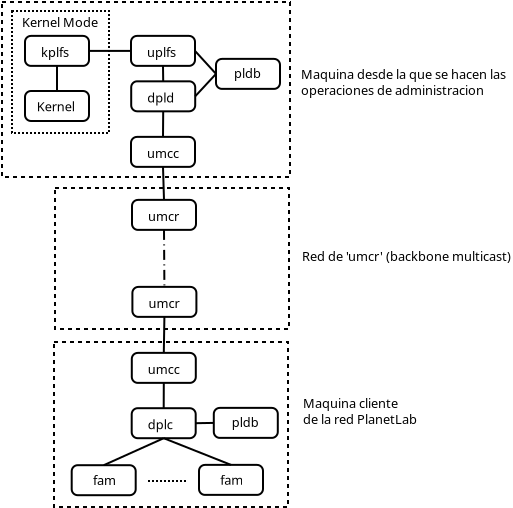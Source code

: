 <?xml version="1.0" encoding="UTF-8"?>
<dia:diagram xmlns:dia="http://www.lysator.liu.se/~alla/dia/">
  <dia:layer name="Fons" visible="true">
    <dia:object type="Standard - Box" version="0" id="O0">
      <dia:attribute name="obj_pos">
        <dia:point val="-2.1,26.15"/>
      </dia:attribute>
      <dia:attribute name="obj_bb">
        <dia:rectangle val="-2.15,26.1;9.65,33.25"/>
      </dia:attribute>
      <dia:attribute name="elem_corner">
        <dia:point val="-2.1,26.15"/>
      </dia:attribute>
      <dia:attribute name="elem_width">
        <dia:real val="11.7"/>
      </dia:attribute>
      <dia:attribute name="elem_height">
        <dia:real val="7.05"/>
      </dia:attribute>
      <dia:attribute name="show_background">
        <dia:boolean val="false"/>
      </dia:attribute>
      <dia:attribute name="line_style">
        <dia:enum val="1"/>
      </dia:attribute>
      <dia:attribute name="dashlength">
        <dia:real val="0.2"/>
      </dia:attribute>
    </dia:object>
    <dia:object type="Standard - Box" version="0" id="O1">
      <dia:attribute name="obj_pos">
        <dia:point val="-2.15,33.85"/>
      </dia:attribute>
      <dia:attribute name="obj_bb">
        <dia:rectangle val="-2.2,33.8;9.6,42.15"/>
      </dia:attribute>
      <dia:attribute name="elem_corner">
        <dia:point val="-2.15,33.85"/>
      </dia:attribute>
      <dia:attribute name="elem_width">
        <dia:real val="11.7"/>
      </dia:attribute>
      <dia:attribute name="elem_height">
        <dia:real val="8.25"/>
      </dia:attribute>
      <dia:attribute name="show_background">
        <dia:boolean val="false"/>
      </dia:attribute>
      <dia:attribute name="line_style">
        <dia:enum val="1"/>
      </dia:attribute>
      <dia:attribute name="dashlength">
        <dia:real val="0.2"/>
      </dia:attribute>
    </dia:object>
    <dia:object type="Standard - Box" version="0" id="O2">
      <dia:attribute name="obj_pos">
        <dia:point val="-4.75,16.85"/>
      </dia:attribute>
      <dia:attribute name="obj_bb">
        <dia:rectangle val="-4.8,16.8;9.7,25.65"/>
      </dia:attribute>
      <dia:attribute name="elem_corner">
        <dia:point val="-4.75,16.85"/>
      </dia:attribute>
      <dia:attribute name="elem_width">
        <dia:real val="14.4"/>
      </dia:attribute>
      <dia:attribute name="elem_height">
        <dia:real val="8.75"/>
      </dia:attribute>
      <dia:attribute name="show_background">
        <dia:boolean val="false"/>
      </dia:attribute>
      <dia:attribute name="line_style">
        <dia:enum val="1"/>
      </dia:attribute>
      <dia:attribute name="dashlength">
        <dia:real val="0.2"/>
      </dia:attribute>
    </dia:object>
    <dia:group>
      <dia:object type="Standard - Box" version="0" id="O3">
        <dia:attribute name="obj_pos">
          <dia:point val="-3.6,21.3"/>
        </dia:attribute>
        <dia:attribute name="obj_bb">
          <dia:rectangle val="-3.65,21.25;-0.35,22.85"/>
        </dia:attribute>
        <dia:attribute name="elem_corner">
          <dia:point val="-3.6,21.3"/>
        </dia:attribute>
        <dia:attribute name="elem_width">
          <dia:real val="3.2"/>
        </dia:attribute>
        <dia:attribute name="elem_height">
          <dia:real val="1.5"/>
        </dia:attribute>
        <dia:attribute name="show_background">
          <dia:boolean val="false"/>
        </dia:attribute>
        <dia:attribute name="corner_radius">
          <dia:real val="0.3"/>
        </dia:attribute>
      </dia:object>
      <dia:object type="Standard - Text" version="0" id="O4">
        <dia:attribute name="obj_pos">
          <dia:point val="-3.012,22.312"/>
        </dia:attribute>
        <dia:attribute name="obj_bb">
          <dia:rectangle val="-3.012,21.662;-1.012,22.612"/>
        </dia:attribute>
        <dia:attribute name="text">
          <dia:composite type="text">
            <dia:attribute name="string">
              <dia:string>#Kernel#</dia:string>
            </dia:attribute>
            <dia:attribute name="font">
              <dia:font family="sans" style="0" name="Helvetica"/>
            </dia:attribute>
            <dia:attribute name="height">
              <dia:real val="0.8"/>
            </dia:attribute>
            <dia:attribute name="pos">
              <dia:point val="-3.012,22.312"/>
            </dia:attribute>
            <dia:attribute name="color">
              <dia:color val="#000000"/>
            </dia:attribute>
            <dia:attribute name="alignment">
              <dia:enum val="0"/>
            </dia:attribute>
          </dia:composite>
        </dia:attribute>
      </dia:object>
    </dia:group>
    <dia:group>
      <dia:object type="Standard - Box" version="0" id="O5">
        <dia:attribute name="obj_pos">
          <dia:point val="-3.6,18.545"/>
        </dia:attribute>
        <dia:attribute name="obj_bb">
          <dia:rectangle val="-3.65,18.495;-0.35,20.095"/>
        </dia:attribute>
        <dia:attribute name="elem_corner">
          <dia:point val="-3.6,18.545"/>
        </dia:attribute>
        <dia:attribute name="elem_width">
          <dia:real val="3.2"/>
        </dia:attribute>
        <dia:attribute name="elem_height">
          <dia:real val="1.5"/>
        </dia:attribute>
        <dia:attribute name="show_background">
          <dia:boolean val="false"/>
        </dia:attribute>
        <dia:attribute name="corner_radius">
          <dia:real val="0.3"/>
        </dia:attribute>
      </dia:object>
      <dia:object type="Standard - Text" version="0" id="O6">
        <dia:attribute name="obj_pos">
          <dia:point val="-2.8,19.6"/>
        </dia:attribute>
        <dia:attribute name="obj_bb">
          <dia:rectangle val="-2.8,18.95;-1.35,19.9"/>
        </dia:attribute>
        <dia:attribute name="text">
          <dia:composite type="text">
            <dia:attribute name="string">
              <dia:string>#kplfs#</dia:string>
            </dia:attribute>
            <dia:attribute name="font">
              <dia:font family="sans" style="0" name="Helvetica"/>
            </dia:attribute>
            <dia:attribute name="height">
              <dia:real val="0.8"/>
            </dia:attribute>
            <dia:attribute name="pos">
              <dia:point val="-2.8,19.6"/>
            </dia:attribute>
            <dia:attribute name="color">
              <dia:color val="#000000"/>
            </dia:attribute>
            <dia:attribute name="alignment">
              <dia:enum val="0"/>
            </dia:attribute>
          </dia:composite>
        </dia:attribute>
      </dia:object>
    </dia:group>
    <dia:group>
      <dia:object type="Standard - Box" version="0" id="O7">
        <dia:attribute name="obj_pos">
          <dia:point val="1.7,18.545"/>
        </dia:attribute>
        <dia:attribute name="obj_bb">
          <dia:rectangle val="1.65,18.495;4.95,20.095"/>
        </dia:attribute>
        <dia:attribute name="elem_corner">
          <dia:point val="1.7,18.545"/>
        </dia:attribute>
        <dia:attribute name="elem_width">
          <dia:real val="3.2"/>
        </dia:attribute>
        <dia:attribute name="elem_height">
          <dia:real val="1.5"/>
        </dia:attribute>
        <dia:attribute name="show_background">
          <dia:boolean val="false"/>
        </dia:attribute>
        <dia:attribute name="corner_radius">
          <dia:real val="0.3"/>
        </dia:attribute>
      </dia:object>
      <dia:object type="Standard - Text" version="0" id="O8">
        <dia:attribute name="obj_pos">
          <dia:point val="2.5,19.6"/>
        </dia:attribute>
        <dia:attribute name="obj_bb">
          <dia:rectangle val="2.5,18.95;4.0,19.9"/>
        </dia:attribute>
        <dia:attribute name="text">
          <dia:composite type="text">
            <dia:attribute name="string">
              <dia:string>#uplfs#</dia:string>
            </dia:attribute>
            <dia:attribute name="font">
              <dia:font family="sans" style="0" name="Helvetica"/>
            </dia:attribute>
            <dia:attribute name="height">
              <dia:real val="0.8"/>
            </dia:attribute>
            <dia:attribute name="pos">
              <dia:point val="2.5,19.6"/>
            </dia:attribute>
            <dia:attribute name="color">
              <dia:color val="#000000"/>
            </dia:attribute>
            <dia:attribute name="alignment">
              <dia:enum val="0"/>
            </dia:attribute>
          </dia:composite>
        </dia:attribute>
      </dia:object>
    </dia:group>
    <dia:group>
      <dia:object type="Standard - Box" version="0" id="O9">
        <dia:attribute name="obj_pos">
          <dia:point val="1.7,23.595"/>
        </dia:attribute>
        <dia:attribute name="obj_bb">
          <dia:rectangle val="1.65,23.545;4.95,25.145"/>
        </dia:attribute>
        <dia:attribute name="elem_corner">
          <dia:point val="1.7,23.595"/>
        </dia:attribute>
        <dia:attribute name="elem_width">
          <dia:real val="3.2"/>
        </dia:attribute>
        <dia:attribute name="elem_height">
          <dia:real val="1.5"/>
        </dia:attribute>
        <dia:attribute name="show_background">
          <dia:boolean val="false"/>
        </dia:attribute>
        <dia:attribute name="corner_radius">
          <dia:real val="0.3"/>
        </dia:attribute>
      </dia:object>
      <dia:object type="Standard - Text" version="0" id="O10">
        <dia:attribute name="obj_pos">
          <dia:point val="2.5,24.65"/>
        </dia:attribute>
        <dia:attribute name="obj_bb">
          <dia:rectangle val="2.5,24;4.05,24.95"/>
        </dia:attribute>
        <dia:attribute name="text">
          <dia:composite type="text">
            <dia:attribute name="string">
              <dia:string>#umcc#</dia:string>
            </dia:attribute>
            <dia:attribute name="font">
              <dia:font family="sans" style="0" name="Helvetica"/>
            </dia:attribute>
            <dia:attribute name="height">
              <dia:real val="0.8"/>
            </dia:attribute>
            <dia:attribute name="pos">
              <dia:point val="2.5,24.65"/>
            </dia:attribute>
            <dia:attribute name="color">
              <dia:color val="#000000"/>
            </dia:attribute>
            <dia:attribute name="alignment">
              <dia:enum val="0"/>
            </dia:attribute>
          </dia:composite>
        </dia:attribute>
      </dia:object>
    </dia:group>
    <dia:group>
      <dia:object type="Standard - Box" version="0" id="O11">
        <dia:attribute name="obj_pos">
          <dia:point val="5.95,19.695"/>
        </dia:attribute>
        <dia:attribute name="obj_bb">
          <dia:rectangle val="5.9,19.645;9.2,21.245"/>
        </dia:attribute>
        <dia:attribute name="elem_corner">
          <dia:point val="5.95,19.695"/>
        </dia:attribute>
        <dia:attribute name="elem_width">
          <dia:real val="3.2"/>
        </dia:attribute>
        <dia:attribute name="elem_height">
          <dia:real val="1.5"/>
        </dia:attribute>
        <dia:attribute name="show_background">
          <dia:boolean val="false"/>
        </dia:attribute>
        <dia:attribute name="corner_radius">
          <dia:real val="0.3"/>
        </dia:attribute>
      </dia:object>
      <dia:object type="Standard - Text" version="0" id="O12">
        <dia:attribute name="obj_pos">
          <dia:point val="6.85,20.65"/>
        </dia:attribute>
        <dia:attribute name="obj_bb">
          <dia:rectangle val="6.85,20;8.2,20.95"/>
        </dia:attribute>
        <dia:attribute name="text">
          <dia:composite type="text">
            <dia:attribute name="string">
              <dia:string>#pldb#</dia:string>
            </dia:attribute>
            <dia:attribute name="font">
              <dia:font family="sans" style="0" name="Helvetica"/>
            </dia:attribute>
            <dia:attribute name="height">
              <dia:real val="0.8"/>
            </dia:attribute>
            <dia:attribute name="pos">
              <dia:point val="6.85,20.65"/>
            </dia:attribute>
            <dia:attribute name="color">
              <dia:color val="#000000"/>
            </dia:attribute>
            <dia:attribute name="alignment">
              <dia:enum val="0"/>
            </dia:attribute>
          </dia:composite>
        </dia:attribute>
      </dia:object>
    </dia:group>
    <dia:group>
      <dia:object type="Standard - Box" version="0" id="O13">
        <dia:attribute name="obj_pos">
          <dia:point val="1.75,26.745"/>
        </dia:attribute>
        <dia:attribute name="obj_bb">
          <dia:rectangle val="1.7,26.695;5.0,28.295"/>
        </dia:attribute>
        <dia:attribute name="elem_corner">
          <dia:point val="1.75,26.745"/>
        </dia:attribute>
        <dia:attribute name="elem_width">
          <dia:real val="3.2"/>
        </dia:attribute>
        <dia:attribute name="elem_height">
          <dia:real val="1.5"/>
        </dia:attribute>
        <dia:attribute name="show_background">
          <dia:boolean val="false"/>
        </dia:attribute>
        <dia:attribute name="corner_radius">
          <dia:real val="0.3"/>
        </dia:attribute>
      </dia:object>
      <dia:object type="Standard - Text" version="0" id="O14">
        <dia:attribute name="obj_pos">
          <dia:point val="2.55,27.8"/>
        </dia:attribute>
        <dia:attribute name="obj_bb">
          <dia:rectangle val="2.55,27.15;4.05,28.1"/>
        </dia:attribute>
        <dia:attribute name="text">
          <dia:composite type="text">
            <dia:attribute name="string">
              <dia:string>#umcr#</dia:string>
            </dia:attribute>
            <dia:attribute name="font">
              <dia:font family="sans" style="0" name="Helvetica"/>
            </dia:attribute>
            <dia:attribute name="height">
              <dia:real val="0.8"/>
            </dia:attribute>
            <dia:attribute name="pos">
              <dia:point val="2.55,27.8"/>
            </dia:attribute>
            <dia:attribute name="color">
              <dia:color val="#000000"/>
            </dia:attribute>
            <dia:attribute name="alignment">
              <dia:enum val="0"/>
            </dia:attribute>
          </dia:composite>
        </dia:attribute>
      </dia:object>
    </dia:group>
    <dia:group>
      <dia:object type="Standard - Box" version="0" id="O15">
        <dia:attribute name="obj_pos">
          <dia:point val="1.77,31.095"/>
        </dia:attribute>
        <dia:attribute name="obj_bb">
          <dia:rectangle val="1.72,31.045;5.02,32.645"/>
        </dia:attribute>
        <dia:attribute name="elem_corner">
          <dia:point val="1.77,31.095"/>
        </dia:attribute>
        <dia:attribute name="elem_width">
          <dia:real val="3.2"/>
        </dia:attribute>
        <dia:attribute name="elem_height">
          <dia:real val="1.5"/>
        </dia:attribute>
        <dia:attribute name="show_background">
          <dia:boolean val="false"/>
        </dia:attribute>
        <dia:attribute name="corner_radius">
          <dia:real val="0.3"/>
        </dia:attribute>
      </dia:object>
      <dia:object type="Standard - Text" version="0" id="O16">
        <dia:attribute name="obj_pos">
          <dia:point val="2.57,32.15"/>
        </dia:attribute>
        <dia:attribute name="obj_bb">
          <dia:rectangle val="2.57,31.5;4.07,32.45"/>
        </dia:attribute>
        <dia:attribute name="text">
          <dia:composite type="text">
            <dia:attribute name="string">
              <dia:string>#umcr#</dia:string>
            </dia:attribute>
            <dia:attribute name="font">
              <dia:font family="sans" style="0" name="Helvetica"/>
            </dia:attribute>
            <dia:attribute name="height">
              <dia:real val="0.8"/>
            </dia:attribute>
            <dia:attribute name="pos">
              <dia:point val="2.57,32.15"/>
            </dia:attribute>
            <dia:attribute name="color">
              <dia:color val="#000000"/>
            </dia:attribute>
            <dia:attribute name="alignment">
              <dia:enum val="0"/>
            </dia:attribute>
          </dia:composite>
        </dia:attribute>
      </dia:object>
    </dia:group>
    <dia:object type="Standard - Box" version="0" id="O17">
      <dia:attribute name="obj_pos">
        <dia:point val="-4.25,17.3"/>
      </dia:attribute>
      <dia:attribute name="obj_bb">
        <dia:rectangle val="-4.3,17.25;0.65,23.45"/>
      </dia:attribute>
      <dia:attribute name="elem_corner">
        <dia:point val="-4.25,17.3"/>
      </dia:attribute>
      <dia:attribute name="elem_width">
        <dia:real val="4.85"/>
      </dia:attribute>
      <dia:attribute name="elem_height">
        <dia:real val="6.1"/>
      </dia:attribute>
      <dia:attribute name="show_background">
        <dia:boolean val="false"/>
      </dia:attribute>
      <dia:attribute name="line_style">
        <dia:enum val="4"/>
      </dia:attribute>
    </dia:object>
    <dia:object type="Standard - Text" version="0" id="O18">
      <dia:attribute name="obj_pos">
        <dia:point val="-3.75,18.1"/>
      </dia:attribute>
      <dia:attribute name="obj_bb">
        <dia:rectangle val="-3.75,17.45;0.15,18.4"/>
      </dia:attribute>
      <dia:attribute name="text">
        <dia:composite type="text">
          <dia:attribute name="string">
            <dia:string>#Kernel Mode#</dia:string>
          </dia:attribute>
          <dia:attribute name="font">
            <dia:font family="sans" style="0" name="Helvetica"/>
          </dia:attribute>
          <dia:attribute name="height">
            <dia:real val="0.8"/>
          </dia:attribute>
          <dia:attribute name="pos">
            <dia:point val="-3.75,18.1"/>
          </dia:attribute>
          <dia:attribute name="color">
            <dia:color val="#000000"/>
          </dia:attribute>
          <dia:attribute name="alignment">
            <dia:enum val="0"/>
          </dia:attribute>
        </dia:composite>
      </dia:attribute>
    </dia:object>
    <dia:object type="Standard - Line" version="0" id="O19">
      <dia:attribute name="obj_pos">
        <dia:point val="-0.4,19.295"/>
      </dia:attribute>
      <dia:attribute name="obj_bb">
        <dia:rectangle val="-0.45,19.245;1.75,19.345"/>
      </dia:attribute>
      <dia:attribute name="conn_endpoints">
        <dia:point val="-0.4,19.295"/>
        <dia:point val="1.7,19.295"/>
      </dia:attribute>
      <dia:attribute name="numcp">
        <dia:int val="1"/>
      </dia:attribute>
      <dia:connections>
        <dia:connection handle="0" to="O5" connection="4"/>
        <dia:connection handle="1" to="O7" connection="3"/>
      </dia:connections>
    </dia:object>
    <dia:object type="Standard - Line" version="0" id="O20">
      <dia:attribute name="obj_pos">
        <dia:point val="3.3,20.045"/>
      </dia:attribute>
      <dia:attribute name="obj_bb">
        <dia:rectangle val="3.249,19.994;3.361,20.866"/>
      </dia:attribute>
      <dia:attribute name="conn_endpoints">
        <dia:point val="3.3,20.045"/>
        <dia:point val="3.31,20.815"/>
      </dia:attribute>
      <dia:attribute name="numcp">
        <dia:int val="1"/>
      </dia:attribute>
      <dia:connections>
        <dia:connection handle="0" to="O7" connection="6"/>
        <dia:connection handle="1" to="O45" connection="1"/>
      </dia:connections>
    </dia:object>
    <dia:object type="Standard - Line" version="0" id="O21">
      <dia:attribute name="obj_pos">
        <dia:point val="5.95,20.445"/>
      </dia:attribute>
      <dia:attribute name="obj_bb">
        <dia:rectangle val="4.839,20.374;6.021,21.636"/>
      </dia:attribute>
      <dia:attribute name="conn_endpoints">
        <dia:point val="5.95,20.445"/>
        <dia:point val="4.91,21.565"/>
      </dia:attribute>
      <dia:attribute name="numcp">
        <dia:int val="1"/>
      </dia:attribute>
      <dia:connections>
        <dia:connection handle="0" to="O11" connection="3"/>
        <dia:connection handle="1" to="O45" connection="4"/>
      </dia:connections>
    </dia:object>
    <dia:object type="Standard - Line" version="0" id="O22">
      <dia:attribute name="obj_pos">
        <dia:point val="3.3,25.095"/>
      </dia:attribute>
      <dia:attribute name="obj_bb">
        <dia:rectangle val="3.249,25.044;3.402,26.797"/>
      </dia:attribute>
      <dia:attribute name="conn_endpoints">
        <dia:point val="3.3,25.095"/>
        <dia:point val="3.35,26.745"/>
      </dia:attribute>
      <dia:attribute name="numcp">
        <dia:int val="1"/>
      </dia:attribute>
      <dia:connections>
        <dia:connection handle="0" to="O9" connection="6"/>
        <dia:connection handle="1" to="O13" connection="1"/>
      </dia:connections>
    </dia:object>
    <dia:group>
      <dia:object type="Standard - Box" version="0" id="O23">
        <dia:attribute name="obj_pos">
          <dia:point val="1.74,34.395"/>
        </dia:attribute>
        <dia:attribute name="obj_bb">
          <dia:rectangle val="1.69,34.345;4.99,35.945"/>
        </dia:attribute>
        <dia:attribute name="elem_corner">
          <dia:point val="1.74,34.395"/>
        </dia:attribute>
        <dia:attribute name="elem_width">
          <dia:real val="3.2"/>
        </dia:attribute>
        <dia:attribute name="elem_height">
          <dia:real val="1.5"/>
        </dia:attribute>
        <dia:attribute name="show_background">
          <dia:boolean val="false"/>
        </dia:attribute>
        <dia:attribute name="corner_radius">
          <dia:real val="0.3"/>
        </dia:attribute>
      </dia:object>
      <dia:object type="Standard - Text" version="0" id="O24">
        <dia:attribute name="obj_pos">
          <dia:point val="2.54,35.45"/>
        </dia:attribute>
        <dia:attribute name="obj_bb">
          <dia:rectangle val="2.54,34.8;4.09,35.75"/>
        </dia:attribute>
        <dia:attribute name="text">
          <dia:composite type="text">
            <dia:attribute name="string">
              <dia:string>#umcc#</dia:string>
            </dia:attribute>
            <dia:attribute name="font">
              <dia:font family="sans" style="0" name="Helvetica"/>
            </dia:attribute>
            <dia:attribute name="height">
              <dia:real val="0.8"/>
            </dia:attribute>
            <dia:attribute name="pos">
              <dia:point val="2.54,35.45"/>
            </dia:attribute>
            <dia:attribute name="color">
              <dia:color val="#000000"/>
            </dia:attribute>
            <dia:attribute name="alignment">
              <dia:enum val="0"/>
            </dia:attribute>
          </dia:composite>
        </dia:attribute>
      </dia:object>
    </dia:group>
    <dia:group>
      <dia:object type="Standard - Box" version="0" id="O25">
        <dia:attribute name="obj_pos">
          <dia:point val="5.84,37.145"/>
        </dia:attribute>
        <dia:attribute name="obj_bb">
          <dia:rectangle val="5.79,37.095;9.09,38.695"/>
        </dia:attribute>
        <dia:attribute name="elem_corner">
          <dia:point val="5.84,37.145"/>
        </dia:attribute>
        <dia:attribute name="elem_width">
          <dia:real val="3.2"/>
        </dia:attribute>
        <dia:attribute name="elem_height">
          <dia:real val="1.5"/>
        </dia:attribute>
        <dia:attribute name="show_background">
          <dia:boolean val="false"/>
        </dia:attribute>
        <dia:attribute name="corner_radius">
          <dia:real val="0.3"/>
        </dia:attribute>
      </dia:object>
      <dia:object type="Standard - Text" version="0" id="O26">
        <dia:attribute name="obj_pos">
          <dia:point val="6.74,38.1"/>
        </dia:attribute>
        <dia:attribute name="obj_bb">
          <dia:rectangle val="6.74,37.45;8.09,38.4"/>
        </dia:attribute>
        <dia:attribute name="text">
          <dia:composite type="text">
            <dia:attribute name="string">
              <dia:string>#pldb#</dia:string>
            </dia:attribute>
            <dia:attribute name="font">
              <dia:font family="sans" style="0" name="Helvetica"/>
            </dia:attribute>
            <dia:attribute name="height">
              <dia:real val="0.8"/>
            </dia:attribute>
            <dia:attribute name="pos">
              <dia:point val="6.74,38.1"/>
            </dia:attribute>
            <dia:attribute name="color">
              <dia:color val="#000000"/>
            </dia:attribute>
            <dia:attribute name="alignment">
              <dia:enum val="0"/>
            </dia:attribute>
          </dia:composite>
        </dia:attribute>
      </dia:object>
    </dia:group>
    <dia:object type="Standard - Line" version="0" id="O27">
      <dia:attribute name="obj_pos">
        <dia:point val="3.37,32.595"/>
      </dia:attribute>
      <dia:attribute name="obj_bb">
        <dia:rectangle val="3.289,32.544;3.421,34.446"/>
      </dia:attribute>
      <dia:attribute name="conn_endpoints">
        <dia:point val="3.37,32.595"/>
        <dia:point val="3.34,34.395"/>
      </dia:attribute>
      <dia:attribute name="numcp">
        <dia:int val="1"/>
      </dia:attribute>
      <dia:connections>
        <dia:connection handle="0" to="O15" connection="6"/>
        <dia:connection handle="1" to="O23" connection="1"/>
      </dia:connections>
    </dia:object>
    <dia:object type="Standard - Line" version="0" id="O28">
      <dia:attribute name="obj_pos">
        <dia:point val="3.35,28.245"/>
      </dia:attribute>
      <dia:attribute name="obj_bb">
        <dia:rectangle val="3.3,28.195;3.42,31.145"/>
      </dia:attribute>
      <dia:attribute name="conn_endpoints">
        <dia:point val="3.35,28.245"/>
        <dia:point val="3.37,31.095"/>
      </dia:attribute>
      <dia:attribute name="numcp">
        <dia:int val="1"/>
      </dia:attribute>
      <dia:attribute name="line_style">
        <dia:enum val="2"/>
      </dia:attribute>
      <dia:attribute name="dashlength">
        <dia:real val="0.5"/>
      </dia:attribute>
      <dia:connections>
        <dia:connection handle="0" to="O13" connection="6"/>
        <dia:connection handle="1" to="O15" connection="1"/>
      </dia:connections>
    </dia:object>
    <dia:object type="Standard - Text" version="0" id="O29">
      <dia:attribute name="obj_pos">
        <dia:point val="10.2,20.7"/>
      </dia:attribute>
      <dia:attribute name="obj_bb">
        <dia:rectangle val="10.2,20.05;21.3,21.8"/>
      </dia:attribute>
      <dia:attribute name="text">
        <dia:composite type="text">
          <dia:attribute name="string">
            <dia:string>#Maquina desde la que se hacen las
operaciones de administracion#</dia:string>
          </dia:attribute>
          <dia:attribute name="font">
            <dia:font family="sans" style="0" name="Helvetica"/>
          </dia:attribute>
          <dia:attribute name="height">
            <dia:real val="0.8"/>
          </dia:attribute>
          <dia:attribute name="pos">
            <dia:point val="10.2,20.7"/>
          </dia:attribute>
          <dia:attribute name="color">
            <dia:color val="#000000"/>
          </dia:attribute>
          <dia:attribute name="alignment">
            <dia:enum val="0"/>
          </dia:attribute>
        </dia:composite>
      </dia:attribute>
    </dia:object>
    <dia:object type="Standard - Text" version="0" id="O30">
      <dia:attribute name="obj_pos">
        <dia:point val="10.25,29.8"/>
      </dia:attribute>
      <dia:attribute name="obj_bb">
        <dia:rectangle val="10.25,29.15;21.2,30.1"/>
      </dia:attribute>
      <dia:attribute name="text">
        <dia:composite type="text">
          <dia:attribute name="string">
            <dia:string>#Red de 'umcr' (backbone multicast)#</dia:string>
          </dia:attribute>
          <dia:attribute name="font">
            <dia:font family="sans" style="0" name="Helvetica"/>
          </dia:attribute>
          <dia:attribute name="height">
            <dia:real val="0.8"/>
          </dia:attribute>
          <dia:attribute name="pos">
            <dia:point val="10.25,29.8"/>
          </dia:attribute>
          <dia:attribute name="color">
            <dia:color val="#000000"/>
          </dia:attribute>
          <dia:attribute name="alignment">
            <dia:enum val="0"/>
          </dia:attribute>
        </dia:composite>
      </dia:attribute>
    </dia:object>
    <dia:object type="Standard - Text" version="0" id="O31">
      <dia:attribute name="obj_pos">
        <dia:point val="10.3,37.15"/>
      </dia:attribute>
      <dia:attribute name="obj_bb">
        <dia:rectangle val="10.3,36.5;16.45,38.25"/>
      </dia:attribute>
      <dia:attribute name="text">
        <dia:composite type="text">
          <dia:attribute name="string">
            <dia:string>#Maquina cliente
de la red PlanetLab#</dia:string>
          </dia:attribute>
          <dia:attribute name="font">
            <dia:font family="sans" style="0" name="Helvetica"/>
          </dia:attribute>
          <dia:attribute name="height">
            <dia:real val="0.8"/>
          </dia:attribute>
          <dia:attribute name="pos">
            <dia:point val="10.3,37.15"/>
          </dia:attribute>
          <dia:attribute name="color">
            <dia:color val="#000000"/>
          </dia:attribute>
          <dia:attribute name="alignment">
            <dia:enum val="0"/>
          </dia:attribute>
        </dia:composite>
      </dia:attribute>
    </dia:object>
    <dia:group>
      <dia:object type="Standard - Box" version="0" id="O32">
        <dia:attribute name="obj_pos">
          <dia:point val="1.735,37.16"/>
        </dia:attribute>
        <dia:attribute name="obj_bb">
          <dia:rectangle val="1.685,37.11;4.985,38.71"/>
        </dia:attribute>
        <dia:attribute name="elem_corner">
          <dia:point val="1.735,37.16"/>
        </dia:attribute>
        <dia:attribute name="elem_width">
          <dia:real val="3.2"/>
        </dia:attribute>
        <dia:attribute name="elem_height">
          <dia:real val="1.5"/>
        </dia:attribute>
        <dia:attribute name="show_background">
          <dia:boolean val="false"/>
        </dia:attribute>
        <dia:attribute name="corner_radius">
          <dia:real val="0.3"/>
        </dia:attribute>
      </dia:object>
      <dia:object type="Standard - Text" version="0" id="O33">
        <dia:attribute name="obj_pos">
          <dia:point val="2.535,38.215"/>
        </dia:attribute>
        <dia:attribute name="obj_bb">
          <dia:rectangle val="2.535,37.565;3.785,38.515"/>
        </dia:attribute>
        <dia:attribute name="text">
          <dia:composite type="text">
            <dia:attribute name="string">
              <dia:string>#dplc#</dia:string>
            </dia:attribute>
            <dia:attribute name="font">
              <dia:font family="sans" style="0" name="Helvetica"/>
            </dia:attribute>
            <dia:attribute name="height">
              <dia:real val="0.8"/>
            </dia:attribute>
            <dia:attribute name="pos">
              <dia:point val="2.535,38.215"/>
            </dia:attribute>
            <dia:attribute name="color">
              <dia:color val="#000000"/>
            </dia:attribute>
            <dia:attribute name="alignment">
              <dia:enum val="0"/>
            </dia:attribute>
          </dia:composite>
        </dia:attribute>
      </dia:object>
    </dia:group>
    <dia:object type="Standard - Line" version="0" id="O34">
      <dia:attribute name="obj_pos">
        <dia:point val="3.34,35.895"/>
      </dia:attribute>
      <dia:attribute name="obj_bb">
        <dia:rectangle val="3.285,35.845;3.39,37.21"/>
      </dia:attribute>
      <dia:attribute name="conn_endpoints">
        <dia:point val="3.34,35.895"/>
        <dia:point val="3.335,37.16"/>
      </dia:attribute>
      <dia:attribute name="numcp">
        <dia:int val="1"/>
      </dia:attribute>
      <dia:connections>
        <dia:connection handle="0" to="O23" connection="6"/>
        <dia:connection handle="1" to="O32" connection="1"/>
      </dia:connections>
    </dia:object>
    <dia:object type="Standard - Line" version="0" id="O35">
      <dia:attribute name="obj_pos">
        <dia:point val="4.935,37.91"/>
      </dia:attribute>
      <dia:attribute name="obj_bb">
        <dia:rectangle val="4.884,37.844;5.891,37.961"/>
      </dia:attribute>
      <dia:attribute name="conn_endpoints">
        <dia:point val="4.935,37.91"/>
        <dia:point val="5.84,37.895"/>
      </dia:attribute>
      <dia:attribute name="numcp">
        <dia:int val="1"/>
      </dia:attribute>
      <dia:connections>
        <dia:connection handle="0" to="O32" connection="4"/>
        <dia:connection handle="1" to="O25" connection="3"/>
      </dia:connections>
    </dia:object>
    <dia:group>
      <dia:object type="Standard - Box" version="0" id="O36">
        <dia:attribute name="obj_pos">
          <dia:point val="-1.265,40.01"/>
        </dia:attribute>
        <dia:attribute name="obj_bb">
          <dia:rectangle val="-1.315,39.96;1.985,41.56"/>
        </dia:attribute>
        <dia:attribute name="elem_corner">
          <dia:point val="-1.265,40.01"/>
        </dia:attribute>
        <dia:attribute name="elem_width">
          <dia:real val="3.2"/>
        </dia:attribute>
        <dia:attribute name="elem_height">
          <dia:real val="1.5"/>
        </dia:attribute>
        <dia:attribute name="show_background">
          <dia:boolean val="false"/>
        </dia:attribute>
        <dia:attribute name="corner_radius">
          <dia:real val="0.3"/>
        </dia:attribute>
      </dia:object>
      <dia:object type="Standard - Text" version="0" id="O37">
        <dia:attribute name="obj_pos">
          <dia:point val="-0.2,41"/>
        </dia:attribute>
        <dia:attribute name="obj_bb">
          <dia:rectangle val="-0.2,40.35;0.95,41.3"/>
        </dia:attribute>
        <dia:attribute name="text">
          <dia:composite type="text">
            <dia:attribute name="string">
              <dia:string>#fam#</dia:string>
            </dia:attribute>
            <dia:attribute name="font">
              <dia:font family="sans" style="0" name="Helvetica"/>
            </dia:attribute>
            <dia:attribute name="height">
              <dia:real val="0.8"/>
            </dia:attribute>
            <dia:attribute name="pos">
              <dia:point val="-0.2,41"/>
            </dia:attribute>
            <dia:attribute name="color">
              <dia:color val="#000000"/>
            </dia:attribute>
            <dia:attribute name="alignment">
              <dia:enum val="0"/>
            </dia:attribute>
          </dia:composite>
        </dia:attribute>
      </dia:object>
    </dia:group>
    <dia:object type="Standard - Line" version="0" id="O38">
      <dia:attribute name="obj_pos">
        <dia:point val="0.335,40.01"/>
      </dia:attribute>
      <dia:attribute name="obj_bb">
        <dia:rectangle val="0.269,38.594;3.401,40.076"/>
      </dia:attribute>
      <dia:attribute name="conn_endpoints">
        <dia:point val="0.335,40.01"/>
        <dia:point val="3.335,38.66"/>
      </dia:attribute>
      <dia:attribute name="numcp">
        <dia:int val="1"/>
      </dia:attribute>
      <dia:connections>
        <dia:connection handle="0" to="O36" connection="1"/>
        <dia:connection handle="1" to="O32" connection="6"/>
      </dia:connections>
    </dia:object>
    <dia:object type="Standard - Line" version="0" id="O39">
      <dia:attribute name="obj_pos">
        <dia:point val="-2.0,20.045"/>
      </dia:attribute>
      <dia:attribute name="obj_bb">
        <dia:rectangle val="-2.05,19.995;-1.95,21.35"/>
      </dia:attribute>
      <dia:attribute name="conn_endpoints">
        <dia:point val="-2.0,20.045"/>
        <dia:point val="-2.0,21.3"/>
      </dia:attribute>
      <dia:attribute name="numcp">
        <dia:int val="1"/>
      </dia:attribute>
      <dia:connections>
        <dia:connection handle="0" to="O5" connection="6"/>
        <dia:connection handle="1" to="O3" connection="1"/>
      </dia:connections>
    </dia:object>
    <dia:group>
      <dia:object type="Standard - Box" version="0" id="O40">
        <dia:attribute name="obj_pos">
          <dia:point val="5.1,39.995"/>
        </dia:attribute>
        <dia:attribute name="obj_bb">
          <dia:rectangle val="5.05,39.945;8.35,41.545"/>
        </dia:attribute>
        <dia:attribute name="elem_corner">
          <dia:point val="5.1,39.995"/>
        </dia:attribute>
        <dia:attribute name="elem_width">
          <dia:real val="3.2"/>
        </dia:attribute>
        <dia:attribute name="elem_height">
          <dia:real val="1.5"/>
        </dia:attribute>
        <dia:attribute name="show_background">
          <dia:boolean val="false"/>
        </dia:attribute>
        <dia:attribute name="corner_radius">
          <dia:real val="0.3"/>
        </dia:attribute>
      </dia:object>
      <dia:object type="Standard - Text" version="0" id="O41">
        <dia:attribute name="obj_pos">
          <dia:point val="6.165,40.985"/>
        </dia:attribute>
        <dia:attribute name="obj_bb">
          <dia:rectangle val="6.165,40.335;7.315,41.285"/>
        </dia:attribute>
        <dia:attribute name="text">
          <dia:composite type="text">
            <dia:attribute name="string">
              <dia:string>#fam#</dia:string>
            </dia:attribute>
            <dia:attribute name="font">
              <dia:font family="sans" style="0" name="Helvetica"/>
            </dia:attribute>
            <dia:attribute name="height">
              <dia:real val="0.8"/>
            </dia:attribute>
            <dia:attribute name="pos">
              <dia:point val="6.165,40.985"/>
            </dia:attribute>
            <dia:attribute name="color">
              <dia:color val="#000000"/>
            </dia:attribute>
            <dia:attribute name="alignment">
              <dia:enum val="0"/>
            </dia:attribute>
          </dia:composite>
        </dia:attribute>
      </dia:object>
    </dia:group>
    <dia:object type="Standard - Line" version="0" id="O42">
      <dia:attribute name="obj_pos">
        <dia:point val="3.335,38.66"/>
      </dia:attribute>
      <dia:attribute name="obj_bb">
        <dia:rectangle val="3.27,38.595;6.765,40.06"/>
      </dia:attribute>
      <dia:attribute name="conn_endpoints">
        <dia:point val="3.335,38.66"/>
        <dia:point val="6.7,39.995"/>
      </dia:attribute>
      <dia:attribute name="numcp">
        <dia:int val="1"/>
      </dia:attribute>
      <dia:connections>
        <dia:connection handle="0" to="O32" connection="6"/>
        <dia:connection handle="1" to="O40" connection="1"/>
      </dia:connections>
    </dia:object>
    <dia:object type="Standard - Line" version="0" id="O43">
      <dia:attribute name="obj_pos">
        <dia:point val="2.55,40.8"/>
      </dia:attribute>
      <dia:attribute name="obj_bb">
        <dia:rectangle val="2.5,40.75;4.6,40.85"/>
      </dia:attribute>
      <dia:attribute name="conn_endpoints">
        <dia:point val="2.55,40.8"/>
        <dia:point val="4.55,40.8"/>
      </dia:attribute>
      <dia:attribute name="numcp">
        <dia:int val="1"/>
      </dia:attribute>
      <dia:attribute name="line_style">
        <dia:enum val="4"/>
      </dia:attribute>
    </dia:object>
    <dia:object type="Standard - Line" version="0" id="O44">
      <dia:attribute name="obj_pos">
        <dia:point val="3.31,22.315"/>
      </dia:attribute>
      <dia:attribute name="obj_bb">
        <dia:rectangle val="3.25,22.265;3.36,23.645"/>
      </dia:attribute>
      <dia:attribute name="conn_endpoints">
        <dia:point val="3.31,22.315"/>
        <dia:point val="3.3,23.595"/>
      </dia:attribute>
      <dia:attribute name="numcp">
        <dia:int val="1"/>
      </dia:attribute>
      <dia:connections>
        <dia:connection handle="0" to="O45" connection="6"/>
        <dia:connection handle="1" to="O9" connection="1"/>
      </dia:connections>
    </dia:object>
    <dia:group>
      <dia:object type="Standard - Box" version="0" id="O45">
        <dia:attribute name="obj_pos">
          <dia:point val="1.71,20.815"/>
        </dia:attribute>
        <dia:attribute name="obj_bb">
          <dia:rectangle val="1.66,20.765;4.96,22.365"/>
        </dia:attribute>
        <dia:attribute name="elem_corner">
          <dia:point val="1.71,20.815"/>
        </dia:attribute>
        <dia:attribute name="elem_width">
          <dia:real val="3.2"/>
        </dia:attribute>
        <dia:attribute name="elem_height">
          <dia:real val="1.5"/>
        </dia:attribute>
        <dia:attribute name="show_background">
          <dia:boolean val="false"/>
        </dia:attribute>
        <dia:attribute name="corner_radius">
          <dia:real val="0.3"/>
        </dia:attribute>
      </dia:object>
      <dia:object type="Standard - Text" version="0" id="O46">
        <dia:attribute name="obj_pos">
          <dia:point val="2.51,21.87"/>
        </dia:attribute>
        <dia:attribute name="obj_bb">
          <dia:rectangle val="2.51,21.22;3.86,22.17"/>
        </dia:attribute>
        <dia:attribute name="text">
          <dia:composite type="text">
            <dia:attribute name="string">
              <dia:string>#dpld#</dia:string>
            </dia:attribute>
            <dia:attribute name="font">
              <dia:font family="sans" style="0" name="Helvetica"/>
            </dia:attribute>
            <dia:attribute name="height">
              <dia:real val="0.8"/>
            </dia:attribute>
            <dia:attribute name="pos">
              <dia:point val="2.51,21.87"/>
            </dia:attribute>
            <dia:attribute name="color">
              <dia:color val="#000000"/>
            </dia:attribute>
            <dia:attribute name="alignment">
              <dia:enum val="0"/>
            </dia:attribute>
          </dia:composite>
        </dia:attribute>
      </dia:object>
    </dia:group>
    <dia:object type="Standard - Line" version="0" id="O47">
      <dia:attribute name="obj_pos">
        <dia:point val="5.95,20.445"/>
      </dia:attribute>
      <dia:attribute name="obj_bb">
        <dia:rectangle val="4.829,19.224;6.021,20.516"/>
      </dia:attribute>
      <dia:attribute name="conn_endpoints">
        <dia:point val="5.95,20.445"/>
        <dia:point val="4.9,19.295"/>
      </dia:attribute>
      <dia:attribute name="numcp">
        <dia:int val="1"/>
      </dia:attribute>
      <dia:connections>
        <dia:connection handle="0" to="O11" connection="3"/>
        <dia:connection handle="1" to="O7" connection="4"/>
      </dia:connections>
    </dia:object>
  </dia:layer>
</dia:diagram>
